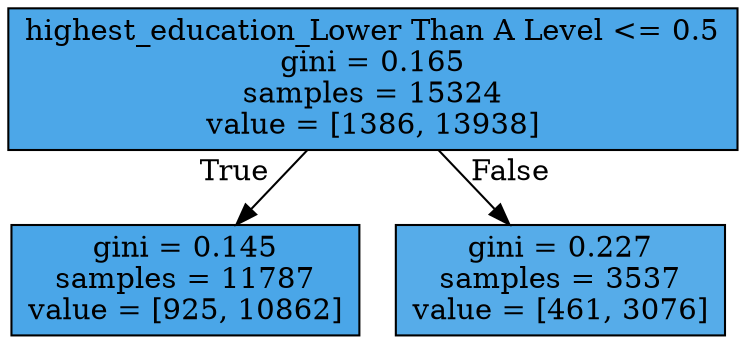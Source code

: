 digraph Tree {
node [shape=box, style="filled", color="black"] ;
0 [label="highest_education_Lower Than A Level <= 0.5\ngini = 0.165\nsamples = 15324\nvalue = [1386, 13938]", fillcolor="#399de5e6"] ;
1 [label="gini = 0.145\nsamples = 11787\nvalue = [925, 10862]", fillcolor="#399de5e9"] ;
0 -> 1 [labeldistance=2.5, labelangle=45, headlabel="True"] ;
2 [label="gini = 0.227\nsamples = 3537\nvalue = [461, 3076]", fillcolor="#399de5d9"] ;
0 -> 2 [labeldistance=2.5, labelangle=-45, headlabel="False"] ;
}